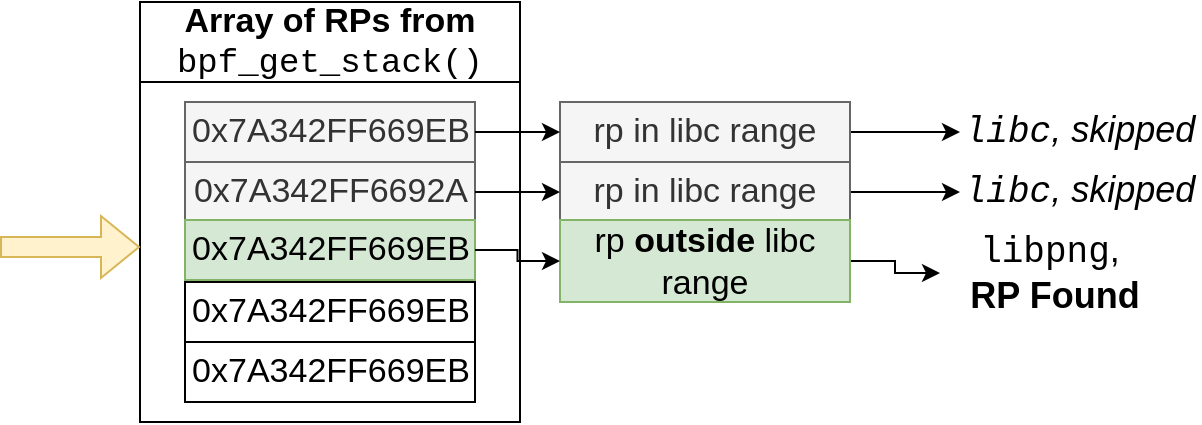 <mxfile version="26.2.15">
  <diagram name="Page-1" id="Sx9dcp2kNkRdtRJl2hE4">
    <mxGraphModel dx="1234" dy="917" grid="1" gridSize="10" guides="1" tooltips="1" connect="1" arrows="1" fold="1" page="1" pageScale="1" pageWidth="1169" pageHeight="827" math="0" shadow="0">
      <root>
        <mxCell id="0" />
        <mxCell id="1" parent="0" />
        <mxCell id="bqWLZiY46NRUOo7dt1Uh-1" value="Array of RPs from&lt;div&gt;&lt;span style=&quot;font-weight: normal;&quot;&gt;&lt;font face=&quot;Courier New&quot;&gt;bpf_get_stack()&lt;/font&gt;&lt;/span&gt;&lt;/div&gt;" style="swimlane;whiteSpace=wrap;html=1;startSize=40;fontSize=17;" vertex="1" parent="1">
          <mxGeometry x="140" y="20" width="190" height="210" as="geometry" />
        </mxCell>
        <mxCell id="bqWLZiY46NRUOo7dt1Uh-2" value="&lt;font style=&quot;font-size: 17px;&quot;&gt;0x7A342FF669EB&lt;/font&gt;" style="rounded=0;whiteSpace=wrap;html=1;fillColor=#f5f5f5;fontColor=#333333;strokeColor=#666666;" vertex="1" parent="bqWLZiY46NRUOo7dt1Uh-1">
          <mxGeometry x="22.5" y="50" width="145" height="30" as="geometry" />
        </mxCell>
        <mxCell id="bqWLZiY46NRUOo7dt1Uh-3" value="&lt;font style=&quot;font-size: 17px;&quot;&gt;0x7A342FF6692A&lt;/font&gt;" style="rounded=0;whiteSpace=wrap;html=1;fillColor=#f5f5f5;fontColor=#333333;strokeColor=#666666;" vertex="1" parent="bqWLZiY46NRUOo7dt1Uh-1">
          <mxGeometry x="22.5" y="80" width="145" height="30" as="geometry" />
        </mxCell>
        <mxCell id="bqWLZiY46NRUOo7dt1Uh-4" value="&lt;font style=&quot;font-size: 17px;&quot;&gt;0x7A342FF669EB&lt;/font&gt;" style="rounded=0;whiteSpace=wrap;html=1;fillColor=#d5e8d4;strokeColor=#82b366;" vertex="1" parent="bqWLZiY46NRUOo7dt1Uh-1">
          <mxGeometry x="22.5" y="109" width="145" height="30" as="geometry" />
        </mxCell>
        <mxCell id="bqWLZiY46NRUOo7dt1Uh-5" value="&lt;font style=&quot;font-size: 17px;&quot;&gt;0x7A342FF669EB&lt;/font&gt;" style="rounded=0;whiteSpace=wrap;html=1;" vertex="1" parent="bqWLZiY46NRUOo7dt1Uh-1">
          <mxGeometry x="22.5" y="140" width="145" height="30" as="geometry" />
        </mxCell>
        <mxCell id="bqWLZiY46NRUOo7dt1Uh-6" value="&lt;font style=&quot;font-size: 17px;&quot;&gt;0x7A342FF669EB&lt;/font&gt;" style="rounded=0;whiteSpace=wrap;html=1;" vertex="1" parent="bqWLZiY46NRUOo7dt1Uh-1">
          <mxGeometry x="22.5" y="170" width="145" height="30" as="geometry" />
        </mxCell>
        <mxCell id="bqWLZiY46NRUOo7dt1Uh-7" value="" style="shape=flexArrow;endArrow=classic;html=1;rounded=0;fillColor=#fff2cc;strokeColor=#d6b656;" edge="1" parent="1">
          <mxGeometry width="50" height="50" relative="1" as="geometry">
            <mxPoint x="70" y="142.5" as="sourcePoint" />
            <mxPoint x="140" y="142.5" as="targetPoint" />
          </mxGeometry>
        </mxCell>
        <mxCell id="bqWLZiY46NRUOo7dt1Uh-8" value="libc&lt;font face=&quot;Helvetica&quot;&gt;, skipped&lt;/font&gt;" style="text;html=1;align=center;verticalAlign=middle;whiteSpace=wrap;rounded=0;fontSize=18;fontStyle=2;fontFamily=Courier New;" vertex="1" parent="1">
          <mxGeometry x="550" y="70" width="120" height="30" as="geometry" />
        </mxCell>
        <mxCell id="bqWLZiY46NRUOo7dt1Uh-9" value="&lt;span style=&quot;font-style: normal;&quot;&gt;libpng&lt;font face=&quot;Helvetica&quot;&gt;,&lt;/font&gt;&lt;/span&gt;&lt;div&gt;&lt;span style=&quot;font-style: normal;&quot;&gt;&lt;font face=&quot;Helvetica&quot;&gt;&amp;nbsp;&lt;b&gt;RP Found&lt;/b&gt;&lt;/font&gt;&lt;/span&gt;&lt;/div&gt;" style="text;html=1;align=center;verticalAlign=middle;whiteSpace=wrap;rounded=0;fontSize=18;fontStyle=2;fontFamily=Courier New;" vertex="1" parent="1">
          <mxGeometry x="540" y="130" width="110" height="51" as="geometry" />
        </mxCell>
        <mxCell id="bqWLZiY46NRUOo7dt1Uh-10" value="libc&lt;font face=&quot;Helvetica&quot;&gt;, skipped&lt;/font&gt;" style="text;html=1;align=center;verticalAlign=middle;whiteSpace=wrap;rounded=0;fontSize=18;fontStyle=2;fontFamily=Courier New;" vertex="1" parent="1">
          <mxGeometry x="550" y="100" width="120" height="30" as="geometry" />
        </mxCell>
        <mxCell id="bqWLZiY46NRUOo7dt1Uh-11" style="edgeStyle=orthogonalEdgeStyle;rounded=0;orthogonalLoop=1;jettySize=auto;html=1;exitX=1;exitY=0.5;exitDx=0;exitDy=0;" edge="1" parent="1" source="bqWLZiY46NRUOo7dt1Uh-12" target="bqWLZiY46NRUOo7dt1Uh-8">
          <mxGeometry relative="1" as="geometry" />
        </mxCell>
        <mxCell id="bqWLZiY46NRUOo7dt1Uh-12" value="&lt;span style=&quot;font-size: 17px;&quot;&gt;rp in libc range&lt;/span&gt;" style="rounded=0;whiteSpace=wrap;html=1;fillColor=#f5f5f5;fontColor=#333333;strokeColor=#666666;" vertex="1" parent="1">
          <mxGeometry x="350" y="70" width="145" height="30" as="geometry" />
        </mxCell>
        <mxCell id="bqWLZiY46NRUOo7dt1Uh-13" style="edgeStyle=orthogonalEdgeStyle;rounded=0;orthogonalLoop=1;jettySize=auto;html=1;exitX=1;exitY=0.5;exitDx=0;exitDy=0;entryX=0;entryY=0.5;entryDx=0;entryDy=0;" edge="1" parent="1" source="bqWLZiY46NRUOo7dt1Uh-14" target="bqWLZiY46NRUOo7dt1Uh-10">
          <mxGeometry relative="1" as="geometry" />
        </mxCell>
        <mxCell id="bqWLZiY46NRUOo7dt1Uh-14" value="&lt;span style=&quot;font-size: 17px;&quot;&gt;rp in libc range&lt;/span&gt;" style="rounded=0;whiteSpace=wrap;html=1;fillColor=#f5f5f5;fontColor=#333333;strokeColor=#666666;" vertex="1" parent="1">
          <mxGeometry x="350" y="100" width="145" height="30" as="geometry" />
        </mxCell>
        <mxCell id="bqWLZiY46NRUOo7dt1Uh-15" style="edgeStyle=orthogonalEdgeStyle;rounded=0;orthogonalLoop=1;jettySize=auto;html=1;exitX=1;exitY=0.5;exitDx=0;exitDy=0;entryX=0;entryY=0.5;entryDx=0;entryDy=0;" edge="1" parent="1" source="bqWLZiY46NRUOo7dt1Uh-16" target="bqWLZiY46NRUOo7dt1Uh-9">
          <mxGeometry relative="1" as="geometry" />
        </mxCell>
        <mxCell id="bqWLZiY46NRUOo7dt1Uh-16" value="&lt;span style=&quot;font-size: 17px;&quot;&gt;rp &lt;b&gt;outside&lt;/b&gt;&amp;nbsp;libc range&lt;/span&gt;" style="rounded=0;whiteSpace=wrap;html=1;fillColor=#d5e8d4;strokeColor=#82b366;" vertex="1" parent="1">
          <mxGeometry x="350" y="129" width="145" height="41" as="geometry" />
        </mxCell>
        <mxCell id="bqWLZiY46NRUOo7dt1Uh-17" style="edgeStyle=orthogonalEdgeStyle;rounded=0;orthogonalLoop=1;jettySize=auto;html=1;exitX=1;exitY=0.5;exitDx=0;exitDy=0;entryX=0;entryY=0.5;entryDx=0;entryDy=0;" edge="1" parent="1" source="bqWLZiY46NRUOo7dt1Uh-2" target="bqWLZiY46NRUOo7dt1Uh-12">
          <mxGeometry relative="1" as="geometry" />
        </mxCell>
        <mxCell id="bqWLZiY46NRUOo7dt1Uh-18" style="edgeStyle=orthogonalEdgeStyle;rounded=0;orthogonalLoop=1;jettySize=auto;html=1;exitX=1;exitY=0.5;exitDx=0;exitDy=0;entryX=0;entryY=0.5;entryDx=0;entryDy=0;" edge="1" parent="1" source="bqWLZiY46NRUOo7dt1Uh-3" target="bqWLZiY46NRUOo7dt1Uh-14">
          <mxGeometry relative="1" as="geometry" />
        </mxCell>
        <mxCell id="bqWLZiY46NRUOo7dt1Uh-19" style="edgeStyle=orthogonalEdgeStyle;rounded=0;orthogonalLoop=1;jettySize=auto;html=1;exitX=1;exitY=0.5;exitDx=0;exitDy=0;entryX=0;entryY=0.5;entryDx=0;entryDy=0;" edge="1" parent="1" source="bqWLZiY46NRUOo7dt1Uh-4" target="bqWLZiY46NRUOo7dt1Uh-16">
          <mxGeometry relative="1" as="geometry" />
        </mxCell>
      </root>
    </mxGraphModel>
  </diagram>
</mxfile>
